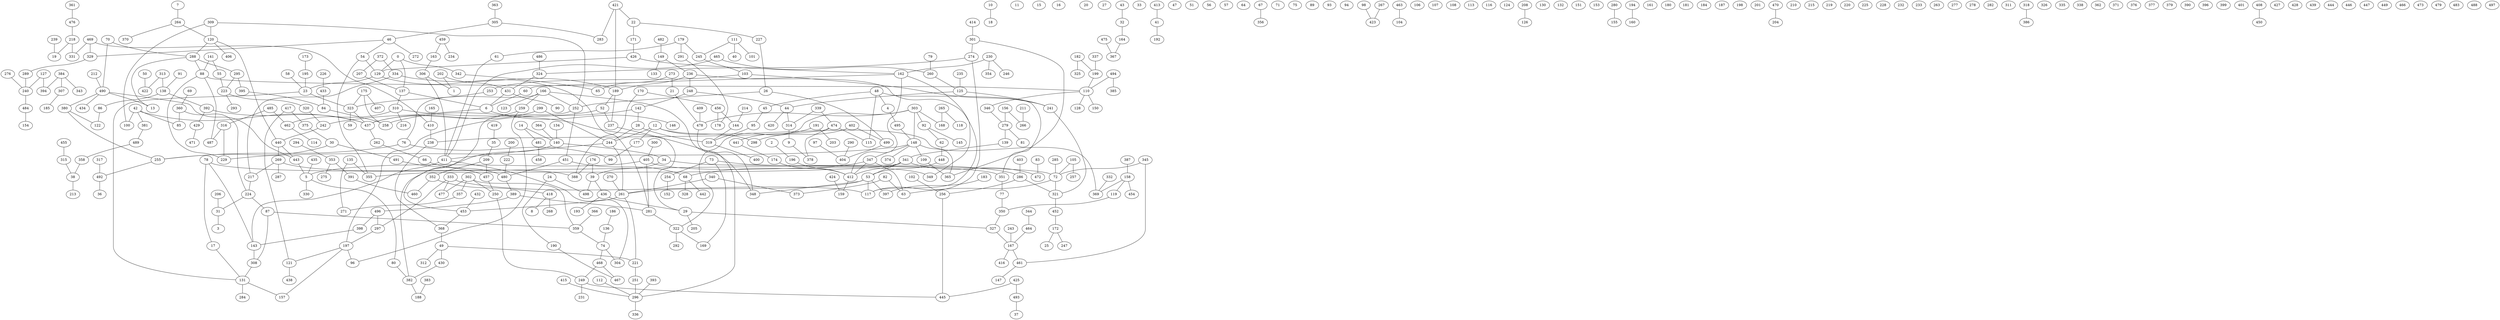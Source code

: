 graph {
	0 [label=0]
	1 [label=1]
	2 [label=2]
	3 [label=3]
	4 [label=4]
	5 [label=5]
	6 [label=6]
	7 [label=7]
	8 [label=8]
	9 [label=9]
	10 [label=10]
	11 [label=11]
	12 [label=12]
	13 [label=13]
	14 [label=14]
	15 [label=15]
	16 [label=16]
	17 [label=17]
	18 [label=18]
	19 [label=19]
	20 [label=20]
	21 [label=21]
	22 [label=22]
	23 [label=23]
	24 [label=24]
	25 [label=25]
	26 [label=26]
	27 [label=27]
	28 [label=28]
	29 [label=29]
	30 [label=30]
	31 [label=31]
	32 [label=32]
	33 [label=33]
	34 [label=34]
	35 [label=35]
	36 [label=36]
	37 [label=37]
	38 [label=38]
	39 [label=39]
	40 [label=40]
	41 [label=41]
	42 [label=42]
	43 [label=43]
	44 [label=44]
	45 [label=45]
	46 [label=46]
	47 [label=47]
	48 [label=48]
	49 [label=49]
	50 [label=50]
	51 [label=51]
	52 [label=52]
	53 [label=53]
	54 [label=54]
	55 [label=55]
	56 [label=56]
	57 [label=57]
	58 [label=58]
	59 [label=59]
	60 [label=60]
	61 [label=61]
	62 [label=62]
	63 [label=63]
	64 [label=64]
	65 [label=65]
	66 [label=66]
	67 [label=67]
	68 [label=68]
	69 [label=69]
	70 [label=70]
	71 [label=71]
	72 [label=72]
	73 [label=73]
	74 [label=74]
	75 [label=75]
	76 [label=76]
	77 [label=77]
	78 [label=78]
	79 [label=79]
	80 [label=80]
	81 [label=81]
	82 [label=82]
	83 [label=83]
	84 [label=84]
	85 [label=85]
	86 [label=86]
	87 [label=87]
	88 [label=88]
	89 [label=89]
	90 [label=90]
	91 [label=91]
	92 [label=92]
	93 [label=93]
	94 [label=94]
	95 [label=95]
	96 [label=96]
	97 [label=97]
	98 [label=98]
	99 [label=99]
	100 [label=100]
	101 [label=101]
	102 [label=102]
	103 [label=103]
	104 [label=104]
	105 [label=105]
	106 [label=106]
	107 [label=107]
	108 [label=108]
	109 [label=109]
	110 [label=110]
	111 [label=111]
	112 [label=112]
	113 [label=113]
	114 [label=114]
	115 [label=115]
	116 [label=116]
	117 [label=117]
	118 [label=118]
	119 [label=119]
	120 [label=120]
	121 [label=121]
	122 [label=122]
	123 [label=123]
	124 [label=124]
	125 [label=125]
	126 [label=126]
	127 [label=127]
	128 [label=128]
	129 [label=129]
	130 [label=130]
	131 [label=131]
	132 [label=132]
	133 [label=133]
	134 [label=134]
	135 [label=135]
	136 [label=136]
	137 [label=137]
	138 [label=138]
	139 [label=139]
	140 [label=140]
	141 [label=141]
	142 [label=142]
	143 [label=143]
	144 [label=144]
	145 [label=145]
	146 [label=146]
	147 [label=147]
	148 [label=148]
	149 [label=149]
	150 [label=150]
	151 [label=151]
	152 [label=152]
	153 [label=153]
	154 [label=154]
	155 [label=155]
	156 [label=156]
	157 [label=157]
	158 [label=158]
	159 [label=159]
	160 [label=160]
	161 [label=161]
	162 [label=162]
	163 [label=163]
	164 [label=164]
	165 [label=165]
	166 [label=166]
	167 [label=167]
	168 [label=168]
	169 [label=169]
	170 [label=170]
	171 [label=171]
	172 [label=172]
	173 [label=173]
	174 [label=174]
	175 [label=175]
	176 [label=176]
	177 [label=177]
	178 [label=178]
	179 [label=179]
	180 [label=180]
	181 [label=181]
	182 [label=182]
	183 [label=183]
	184 [label=184]
	185 [label=185]
	186 [label=186]
	187 [label=187]
	188 [label=188]
	189 [label=189]
	190 [label=190]
	191 [label=191]
	192 [label=192]
	193 [label=193]
	194 [label=194]
	195 [label=195]
	196 [label=196]
	197 [label=197]
	198 [label=198]
	199 [label=199]
	200 [label=200]
	201 [label=201]
	202 [label=202]
	203 [label=203]
	204 [label=204]
	205 [label=205]
	206 [label=206]
	207 [label=207]
	208 [label=208]
	209 [label=209]
	210 [label=210]
	211 [label=211]
	212 [label=212]
	213 [label=213]
	214 [label=214]
	215 [label=215]
	216 [label=216]
	217 [label=217]
	218 [label=218]
	219 [label=219]
	220 [label=220]
	221 [label=221]
	222 [label=222]
	223 [label=223]
	224 [label=224]
	225 [label=225]
	226 [label=226]
	227 [label=227]
	228 [label=228]
	229 [label=229]
	230 [label=230]
	231 [label=231]
	232 [label=232]
	233 [label=233]
	234 [label=234]
	235 [label=235]
	236 [label=236]
	237 [label=237]
	238 [label=238]
	239 [label=239]
	240 [label=240]
	241 [label=241]
	242 [label=242]
	243 [label=243]
	244 [label=244]
	245 [label=245]
	246 [label=246]
	247 [label=247]
	248 [label=248]
	249 [label=249]
	250 [label=250]
	251 [label=251]
	252 [label=252]
	253 [label=253]
	254 [label=254]
	255 [label=255]
	256 [label=256]
	257 [label=257]
	258 [label=258]
	259 [label=259]
	260 [label=260]
	261 [label=261]
	262 [label=262]
	263 [label=263]
	264 [label=264]
	265 [label=265]
	266 [label=266]
	267 [label=267]
	268 [label=268]
	269 [label=269]
	270 [label=270]
	271 [label=271]
	272 [label=272]
	273 [label=273]
	274 [label=274]
	275 [label=275]
	276 [label=276]
	277 [label=277]
	278 [label=278]
	279 [label=279]
	280 [label=280]
	281 [label=281]
	282 [label=282]
	283 [label=283]
	284 [label=284]
	285 [label=285]
	286 [label=286]
	287 [label=287]
	288 [label=288]
	289 [label=289]
	290 [label=290]
	291 [label=291]
	292 [label=292]
	293 [label=293]
	294 [label=294]
	295 [label=295]
	296 [label=296]
	297 [label=297]
	298 [label=298]
	299 [label=299]
	300 [label=300]
	301 [label=301]
	302 [label=302]
	303 [label=303]
	304 [label=304]
	305 [label=305]
	306 [label=306]
	307 [label=307]
	308 [label=308]
	309 [label=309]
	310 [label=310]
	311 [label=311]
	312 [label=312]
	313 [label=313]
	314 [label=314]
	315 [label=315]
	316 [label=316]
	317 [label=317]
	318 [label=318]
	319 [label=319]
	320 [label=320]
	321 [label=321]
	322 [label=322]
	323 [label=323]
	324 [label=324]
	325 [label=325]
	326 [label=326]
	327 [label=327]
	328 [label=328]
	329 [label=329]
	330 [label=330]
	331 [label=331]
	332 [label=332]
	333 [label=333]
	334 [label=334]
	335 [label=335]
	336 [label=336]
	337 [label=337]
	338 [label=338]
	339 [label=339]
	340 [label=340]
	341 [label=341]
	342 [label=342]
	343 [label=343]
	344 [label=344]
	345 [label=345]
	346 [label=346]
	347 [label=347]
	348 [label=348]
	349 [label=349]
	350 [label=350]
	351 [label=351]
	352 [label=352]
	353 [label=353]
	354 [label=354]
	355 [label=355]
	356 [label=356]
	357 [label=357]
	358 [label=358]
	359 [label=359]
	360 [label=360]
	361 [label=361]
	362 [label=362]
	363 [label=363]
	364 [label=364]
	365 [label=365]
	366 [label=366]
	367 [label=367]
	368 [label=368]
	369 [label=369]
	370 [label=370]
	371 [label=371]
	372 [label=372]
	373 [label=373]
	374 [label=374]
	375 [label=375]
	376 [label=376]
	377 [label=377]
	378 [label=378]
	379 [label=379]
	380 [label=380]
	381 [label=381]
	382 [label=382]
	383 [label=383]
	384 [label=384]
	385 [label=385]
	386 [label=386]
	387 [label=387]
	388 [label=388]
	389 [label=389]
	390 [label=390]
	391 [label=391]
	392 [label=392]
	393 [label=393]
	394 [label=394]
	395 [label=395]
	396 [label=396]
	397 [label=397]
	398 [label=398]
	399 [label=399]
	400 [label=400]
	401 [label=401]
	402 [label=402]
	403 [label=403]
	404 [label=404]
	405 [label=405]
	406 [label=406]
	407 [label=407]
	408 [label=408]
	409 [label=409]
	410 [label=410]
	411 [label=411]
	412 [label=412]
	413 [label=413]
	414 [label=414]
	415 [label=415]
	416 [label=416]
	417 [label=417]
	418 [label=418]
	419 [label=419]
	420 [label=420]
	421 [label=421]
	422 [label=422]
	423 [label=423]
	424 [label=424]
	425 [label=425]
	426 [label=426]
	427 [label=427]
	428 [label=428]
	429 [label=429]
	430 [label=430]
	431 [label=431]
	432 [label=432]
	433 [label=433]
	434 [label=434]
	435 [label=435]
	436 [label=436]
	437 [label=437]
	438 [label=438]
	439 [label=439]
	440 [label=440]
	441 [label=441]
	442 [label=442]
	443 [label=443]
	444 [label=444]
	445 [label=445]
	446 [label=446]
	447 [label=447]
	448 [label=448]
	449 [label=449]
	450 [label=450]
	451 [label=451]
	452 [label=452]
	453 [label=453]
	454 [label=454]
	455 [label=455]
	456 [label=456]
	457 [label=457]
	458 [label=458]
	459 [label=459]
	460 [label=460]
	461 [label=461]
	462 [label=462]
	463 [label=463]
	464 [label=464]
	465 [label=465]
	466 [label=466]
	467 [label=467]
	468 [label=468]
	469 [label=469]
	470 [label=470]
	471 [label=471]
	472 [label=472]
	473 [label=473]
	474 [label=474]
	475 [label=475]
	476 [label=476]
	477 [label=477]
	478 [label=478]
	479 [label=479]
	480 [label=480]
	481 [label=481]
	482 [label=482]
	483 [label=483]
	484 [label=484]
	485 [label=485]
	486 [label=486]
	487 [label=487]
	488 [label=488]
	489 [label=489]
	490 [label=490]
	491 [label=491]
	492 [label=492]
	493 [label=493]
	494 [label=494]
	495 [label=495]
	496 [label=496]
	497 [label=497]
	498 [label=498]
	499 [label=499]
	53 -- 117
	436 -- 193
	127 -- 394
	357 -- 271
	320 -- 242
	135 -- 271
	53 -- 397
	256 -- 445
	309 -- 120
	23 -- 323
	166 -- 76
	72 -- 321
	92 -- 145
	375 -- 30
	240 -- 484
	120 -- 288
	249 -- 445
	54 -- 129
	383 -- 188
	288 -- 88
	451 -- 68
	267 -- 423
	380 -- 255
	251 -- 296
	307 -- 185
	73 -- 286
	211 -- 266
	360 -- 85
	209 -- 457
	28 -- 244
	339 -- 474
	468 -- 467
	393 -- 296
	334 -- 217
	182 -- 325
	457 -- 250
	129 -- 281
	305 -- 46
	61 -- 411
	295 -- 395
	35 -- 209
	261 -- 221
	459 -- 163
	443 -- 5
	4 -- 495
	302 -- 359
	52 -- 237
	303 -- 148
	50 -- 422
	493 -- 37
	66 -- 480
	372 -- 207
	405 -- 281
	324 -- 431
	421 -- 189
	301 -- 365
	463 -- 104
	482 -- 149
	294 -- 353
	440 -- 269
	131 -- 157
	322 -- 292
	313 -- 138
	441 -- 174
	46 -- 329
	491 -- 457
	174 -- 412
	10 -- 18
	209 -- 352
	395 -- 84
	227 -- 26
	380 -- 122
	405 -- 5
	273 -- 65
	111 -- 101
	345 -- 461
	496 -- 297
	469 -- 410
	313 -- 422
	158 -- 454
	73 -- 169
	176 -- 39
	384 -- 343
	253 -- 323
	453 -- 368
	337 -- 199
	43 -- 32
	175 -- 258
	341 -- 412
	69 -- 360
	322 -- 169
	22 -- 227
	432 -- 453
	0 -- 129
	389 -- 496
	142 -- 197
	58 -- 23
	12 -- 177
	164 -- 367
	111 -- 40
	149 -- 236
	489 -- 358
	73 -- 254
	166 -- 123
	14 -- 140
	402 -- 499
	88 -- 487
	48 -- 115
	197 -- 121
	7 -- 264
	469 -- 331
	207 -- 137
	55 -- 223
	218 -- 19
	241 -- 321
	303 -- 478
	167 -- 416
	76 -- 255
	361 -- 476
	363 -- 305
	243 -- 167
	437 -- 262
	352 -- 418
	46 -- 54
	411 -- 143
	300 -- 405
	440 -- 443
	110 -- 346
	83 -- 472
	346 -- 279
	261 -- 453
	429 -- 471
	109 -- 365
	223 -- 293
	137 -- 6
	110 -- 150
	480 -- 389
	120 -- 440
	448 -- 53
	6 -- 242
	28 -- 319
	239 -- 19
	70 -- 288
	465 -- 260
	129 -- 23
	417 -- 375
	297 -- 197
	303 -- 168
	302 -- 250
	17 -- 131
	26 -- 499
	418 -- 8
	499 -- 404
	295 -- 223
	333 -- 117
	430 -- 382
	451 -- 480
	436 -- 29
	269 -- 287
	244 -- 411
	68 -- 442
	289 -- 240
	98 -- 423
	389 -- 281
	384 -- 307
	14 -- 481
	352 -- 460
	162 -- 412
	333 -- 477
	87 -- 359
	173 -- 195
	249 -- 231
	221 -- 251
	238 -- 368
	41 -- 192
	344 -- 464
	163 -- 306
	82 -- 373
	5 -- 330
	299 -- 244
	425 -- 493
	280 -- 155
	111 -- 245
	421 -- 22
	347 -- 63
	426 -- 162
	223 -- 320
	296 -- 336
	269 -- 388
	302 -- 477
	340 -- 373
	486 -- 324
	316 -- 229
	44 -- 420
	353 -- 391
	142 -- 28
	433 -- 84
	392 -- 437
	403 -- 286
	332 -- 369
	44 -- 314
	303 -- 92
	419 -- 35
	418 -- 268
	359 -- 74
	23 -- 131
	46 -- 272
	103 -- 241
	353 -- 275
	310 -- 348
	136 -- 74
	492 -- 36
	26 -- 252
	92 -- 62
	387 -- 158
	334 -- 189
	166 -- 296
	333 -- 297
	74 -- 304
	431 -- 90
	405 -- 349
	341 -- 53
	494 -- 110
	414 -- 301
	252 -- 453
	265 -- 168
	148 -- 229
	323 -- 437
	148 -- 109
	290 -- 404
	265 -- 118
	42 -- 381
	166 -- 259
	286 -- 321
	45 -- 95
	38 -- 213
	134 -- 140
	156 -- 279
	24 -- 190
	42 -- 85
	0 -- 342
	62 -- 448
	102 -- 256
	172 -- 247
	140 -- 34
	259 -- 437
	285 -- 72
	172 -- 25
	158 -- 369
	426 -- 129
	68 -- 328
	409 -- 478
	49 -- 430
	391 -- 460
	321 -- 452
	79 -- 260
	140 -- 382
	48 -- 45
	191 -- 441
	77 -- 350
	32 -- 164
	175 -- 407
	314 -- 9
	206 -- 31
	214 -- 144
	138 -- 392
	351 -- 77
	242 -- 440
	49 -- 312
	269 -- 217
	88 -- 110
	279 -- 139
	125 -- 241
	49 -- 221
	189 -- 237
	166 -- 252
	317 -- 492
	301 -- 274
	303 -- 322
	288 -- 13
	52 -- 258
	230 -- 162
	260 -- 125
	281 -- 322
	469 -- 329
	199 -- 110
	474 -- 115
	34 -- 39
	452 -- 172
	202 -- 431
	305 -- 283
	288 -- 295
	237 -- 29
	197 -- 157
	306 -- 411
	162 -- 349
	248 -- 44
	177 -- 99
	274 -- 117
	72 -- 63
	490 -- 13
	121 -- 438
	476 -- 218
	6 -- 146
	212 -- 490
	21 -- 478
	60 -- 6
	105 -- 257
	78 -- 351
	412 -- 159
	490 -- 380
	197 -- 96
	286 -- 256
	421 -- 283
	125 -- 44
	53 -- 261
	470 -- 204
	364 -- 140
	54 -- 355
	95 -- 319
	490 -- 443
	291 -- 178
	158 -- 119
	279 -- 81
	474 -- 378
	327 -- 167
	182 -- 199
	175 -- 323
	29 -- 327
	259 -- 96
	119 -- 350
	273 -- 21
	148 -- 374
	202 -- 1
	310 -- 216
	5 -- 80
	252 -- 451
	425 -- 445
	262 -- 66
	120 -- 406
	194 -- 160
	29 -- 205
	496 -- 398
	224 -- 87
	2 -- 196
	74 -- 468
	176 -- 388
	235 -- 125
	350 -- 327
	131 -- 284
	24 -- 498
	230 -- 354
	110 -- 128
	148 -- 365
	186 -- 136
	408 -- 450
	208 -- 126
	70 -- 490
	22 -- 171
	315 -- 38
	87 -- 308
	179 -- 61
	424 -- 159
	236 -- 189
	340 -- 261
	112 -- 296
	30 -- 255
	218 -- 331
	236 -- 117
	143 -- 308
	456 -- 178
	103 -- 253
	264 -- 120
	9 -- 378
	76 -- 99
	392 -- 429
	431 -- 6
	170 -- 388
	139 -- 341
	345 -- 72
	156 -- 266
	339 -- 314
	167 -- 461
	341 -- 472
	78 -- 17
	86 -- 122
	245 -- 103
	417 -- 121
	53 -- 348
	195 -- 23
	226 -- 433
	12 -- 244
	309 -- 252
	456 -- 144
	191 -- 203
	224 -- 31
	67 -- 356
	105 -- 72
	189 -- 52
	478 -- 348
	250 -- 249
	31 -- 3
	494 -- 385
	141 -- 88
	398 -- 143
	341 -- 355
	329 -- 289
	475 -- 367
	217 -- 224
	415 -- 296
	310 -- 462
	299 -- 437
	254 -- 152
	276 -- 240
	138 -- 86
	171 -- 426
	12 -- 298
	80 -- 382
	144 -- 319
	162 -- 60
	347 -- 68
	455 -- 315
	358 -- 38
	48 -- 351
	366 -- 359
	464 -- 167
	372 -- 334
	459 -- 234
	435 -- 5
	82 -- 63
	309 -- 100
	97 -- 404
	481 -- 458
	179 -- 245
	255 -- 492
	490 -- 434
	34 -- 72
	183 -- 397
	368 -- 49
	170 -- 456
	141 -- 55
	48 -- 4
	39 -- 498
	318 -- 386
	230 -- 246
	148 -- 347
	342 -- 65
	413 -- 41
	274 -- 324
	402 -- 298
	461 -- 147
	474 -- 238
	264 -- 370
	149 -- 133
	316 -- 487
	190 -- 467
	137 -- 310
	135 -- 355
	270 -- 261
	495 -- 148
	462 -- 114
	411 -- 304
	30 -- 491
	308 -- 131
	347 -- 412
	179 -- 291
	200 -- 222
	485 -- 316
	42 -- 100
	42 -- 437
	382 -- 188
	12 -- 369
	485 -- 462
	410 -- 238
	127 -- 240
	39 -- 436
	196 -- 412
	0 -- 137
	465 -- 411
	360 -- 224
	84 -- 258
	91 -- 138
	319 -- 400
	222 -- 480
	248 -- 142
	323 -- 59
	302 -- 357
	244 -- 261
	78 -- 143
	384 -- 394
	484 -- 154
	236 -- 248
	306 -- 1
	165 -- 410
	468 -- 249
	381 -- 489
	88 -- 229
}
